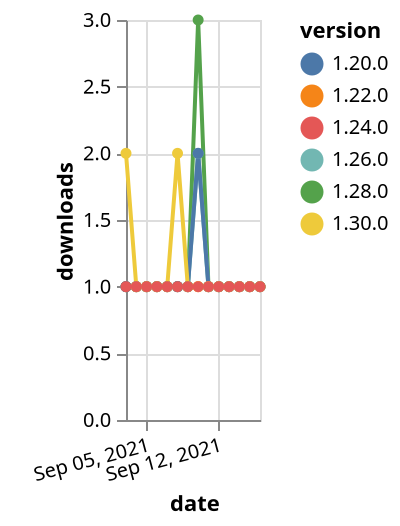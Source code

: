{"$schema": "https://vega.github.io/schema/vega-lite/v5.json", "description": "A simple bar chart with embedded data.", "data": {"values": [{"date": "2021-09-03", "total": 284, "delta": 1, "version": "1.22.0"}, {"date": "2021-09-04", "total": 285, "delta": 1, "version": "1.22.0"}, {"date": "2021-09-05", "total": 286, "delta": 1, "version": "1.22.0"}, {"date": "2021-09-06", "total": 287, "delta": 1, "version": "1.22.0"}, {"date": "2021-09-07", "total": 288, "delta": 1, "version": "1.22.0"}, {"date": "2021-09-08", "total": 289, "delta": 1, "version": "1.22.0"}, {"date": "2021-09-09", "total": 290, "delta": 1, "version": "1.22.0"}, {"date": "2021-09-10", "total": 291, "delta": 1, "version": "1.22.0"}, {"date": "2021-09-11", "total": 292, "delta": 1, "version": "1.22.0"}, {"date": "2021-09-12", "total": 293, "delta": 1, "version": "1.22.0"}, {"date": "2021-09-13", "total": 294, "delta": 1, "version": "1.22.0"}, {"date": "2021-09-14", "total": 295, "delta": 1, "version": "1.22.0"}, {"date": "2021-09-15", "total": 296, "delta": 1, "version": "1.22.0"}, {"date": "2021-09-16", "total": 297, "delta": 1, "version": "1.22.0"}, {"date": "2021-09-03", "total": 167, "delta": 1, "version": "1.28.0"}, {"date": "2021-09-04", "total": 168, "delta": 1, "version": "1.28.0"}, {"date": "2021-09-05", "total": 169, "delta": 1, "version": "1.28.0"}, {"date": "2021-09-06", "total": 170, "delta": 1, "version": "1.28.0"}, {"date": "2021-09-07", "total": 171, "delta": 1, "version": "1.28.0"}, {"date": "2021-09-08", "total": 172, "delta": 1, "version": "1.28.0"}, {"date": "2021-09-09", "total": 173, "delta": 1, "version": "1.28.0"}, {"date": "2021-09-10", "total": 176, "delta": 3, "version": "1.28.0"}, {"date": "2021-09-11", "total": 177, "delta": 1, "version": "1.28.0"}, {"date": "2021-09-12", "total": 178, "delta": 1, "version": "1.28.0"}, {"date": "2021-09-13", "total": 179, "delta": 1, "version": "1.28.0"}, {"date": "2021-09-14", "total": 180, "delta": 1, "version": "1.28.0"}, {"date": "2021-09-15", "total": 181, "delta": 1, "version": "1.28.0"}, {"date": "2021-09-16", "total": 182, "delta": 1, "version": "1.28.0"}, {"date": "2021-09-03", "total": 144, "delta": 1, "version": "1.26.0"}, {"date": "2021-09-04", "total": 145, "delta": 1, "version": "1.26.0"}, {"date": "2021-09-05", "total": 146, "delta": 1, "version": "1.26.0"}, {"date": "2021-09-06", "total": 147, "delta": 1, "version": "1.26.0"}, {"date": "2021-09-07", "total": 148, "delta": 1, "version": "1.26.0"}, {"date": "2021-09-08", "total": 149, "delta": 1, "version": "1.26.0"}, {"date": "2021-09-09", "total": 150, "delta": 1, "version": "1.26.0"}, {"date": "2021-09-10", "total": 152, "delta": 2, "version": "1.26.0"}, {"date": "2021-09-11", "total": 153, "delta": 1, "version": "1.26.0"}, {"date": "2021-09-12", "total": 154, "delta": 1, "version": "1.26.0"}, {"date": "2021-09-13", "total": 155, "delta": 1, "version": "1.26.0"}, {"date": "2021-09-14", "total": 156, "delta": 1, "version": "1.26.0"}, {"date": "2021-09-15", "total": 157, "delta": 1, "version": "1.26.0"}, {"date": "2021-09-16", "total": 158, "delta": 1, "version": "1.26.0"}, {"date": "2021-09-03", "total": 214, "delta": 1, "version": "1.20.0"}, {"date": "2021-09-04", "total": 215, "delta": 1, "version": "1.20.0"}, {"date": "2021-09-05", "total": 216, "delta": 1, "version": "1.20.0"}, {"date": "2021-09-06", "total": 217, "delta": 1, "version": "1.20.0"}, {"date": "2021-09-07", "total": 218, "delta": 1, "version": "1.20.0"}, {"date": "2021-09-08", "total": 219, "delta": 1, "version": "1.20.0"}, {"date": "2021-09-09", "total": 220, "delta": 1, "version": "1.20.0"}, {"date": "2021-09-10", "total": 222, "delta": 2, "version": "1.20.0"}, {"date": "2021-09-11", "total": 223, "delta": 1, "version": "1.20.0"}, {"date": "2021-09-12", "total": 224, "delta": 1, "version": "1.20.0"}, {"date": "2021-09-13", "total": 225, "delta": 1, "version": "1.20.0"}, {"date": "2021-09-14", "total": 226, "delta": 1, "version": "1.20.0"}, {"date": "2021-09-15", "total": 227, "delta": 1, "version": "1.20.0"}, {"date": "2021-09-16", "total": 228, "delta": 1, "version": "1.20.0"}, {"date": "2021-09-03", "total": 114, "delta": 2, "version": "1.30.0"}, {"date": "2021-09-04", "total": 115, "delta": 1, "version": "1.30.0"}, {"date": "2021-09-05", "total": 116, "delta": 1, "version": "1.30.0"}, {"date": "2021-09-06", "total": 117, "delta": 1, "version": "1.30.0"}, {"date": "2021-09-07", "total": 118, "delta": 1, "version": "1.30.0"}, {"date": "2021-09-08", "total": 120, "delta": 2, "version": "1.30.0"}, {"date": "2021-09-09", "total": 121, "delta": 1, "version": "1.30.0"}, {"date": "2021-09-10", "total": 122, "delta": 1, "version": "1.30.0"}, {"date": "2021-09-11", "total": 123, "delta": 1, "version": "1.30.0"}, {"date": "2021-09-12", "total": 124, "delta": 1, "version": "1.30.0"}, {"date": "2021-09-13", "total": 125, "delta": 1, "version": "1.30.0"}, {"date": "2021-09-14", "total": 126, "delta": 1, "version": "1.30.0"}, {"date": "2021-09-15", "total": 127, "delta": 1, "version": "1.30.0"}, {"date": "2021-09-16", "total": 128, "delta": 1, "version": "1.30.0"}, {"date": "2021-09-03", "total": 178, "delta": 1, "version": "1.24.0"}, {"date": "2021-09-04", "total": 179, "delta": 1, "version": "1.24.0"}, {"date": "2021-09-05", "total": 180, "delta": 1, "version": "1.24.0"}, {"date": "2021-09-06", "total": 181, "delta": 1, "version": "1.24.0"}, {"date": "2021-09-07", "total": 182, "delta": 1, "version": "1.24.0"}, {"date": "2021-09-08", "total": 183, "delta": 1, "version": "1.24.0"}, {"date": "2021-09-09", "total": 184, "delta": 1, "version": "1.24.0"}, {"date": "2021-09-10", "total": 185, "delta": 1, "version": "1.24.0"}, {"date": "2021-09-11", "total": 186, "delta": 1, "version": "1.24.0"}, {"date": "2021-09-12", "total": 187, "delta": 1, "version": "1.24.0"}, {"date": "2021-09-13", "total": 188, "delta": 1, "version": "1.24.0"}, {"date": "2021-09-14", "total": 189, "delta": 1, "version": "1.24.0"}, {"date": "2021-09-15", "total": 190, "delta": 1, "version": "1.24.0"}, {"date": "2021-09-16", "total": 191, "delta": 1, "version": "1.24.0"}]}, "width": "container", "mark": {"type": "line", "point": {"filled": true}}, "encoding": {"x": {"field": "date", "type": "temporal", "timeUnit": "yearmonthdate", "title": "date", "axis": {"labelAngle": -15}}, "y": {"field": "delta", "type": "quantitative", "title": "downloads"}, "color": {"field": "version", "type": "nominal"}, "tooltip": {"field": "delta"}}}